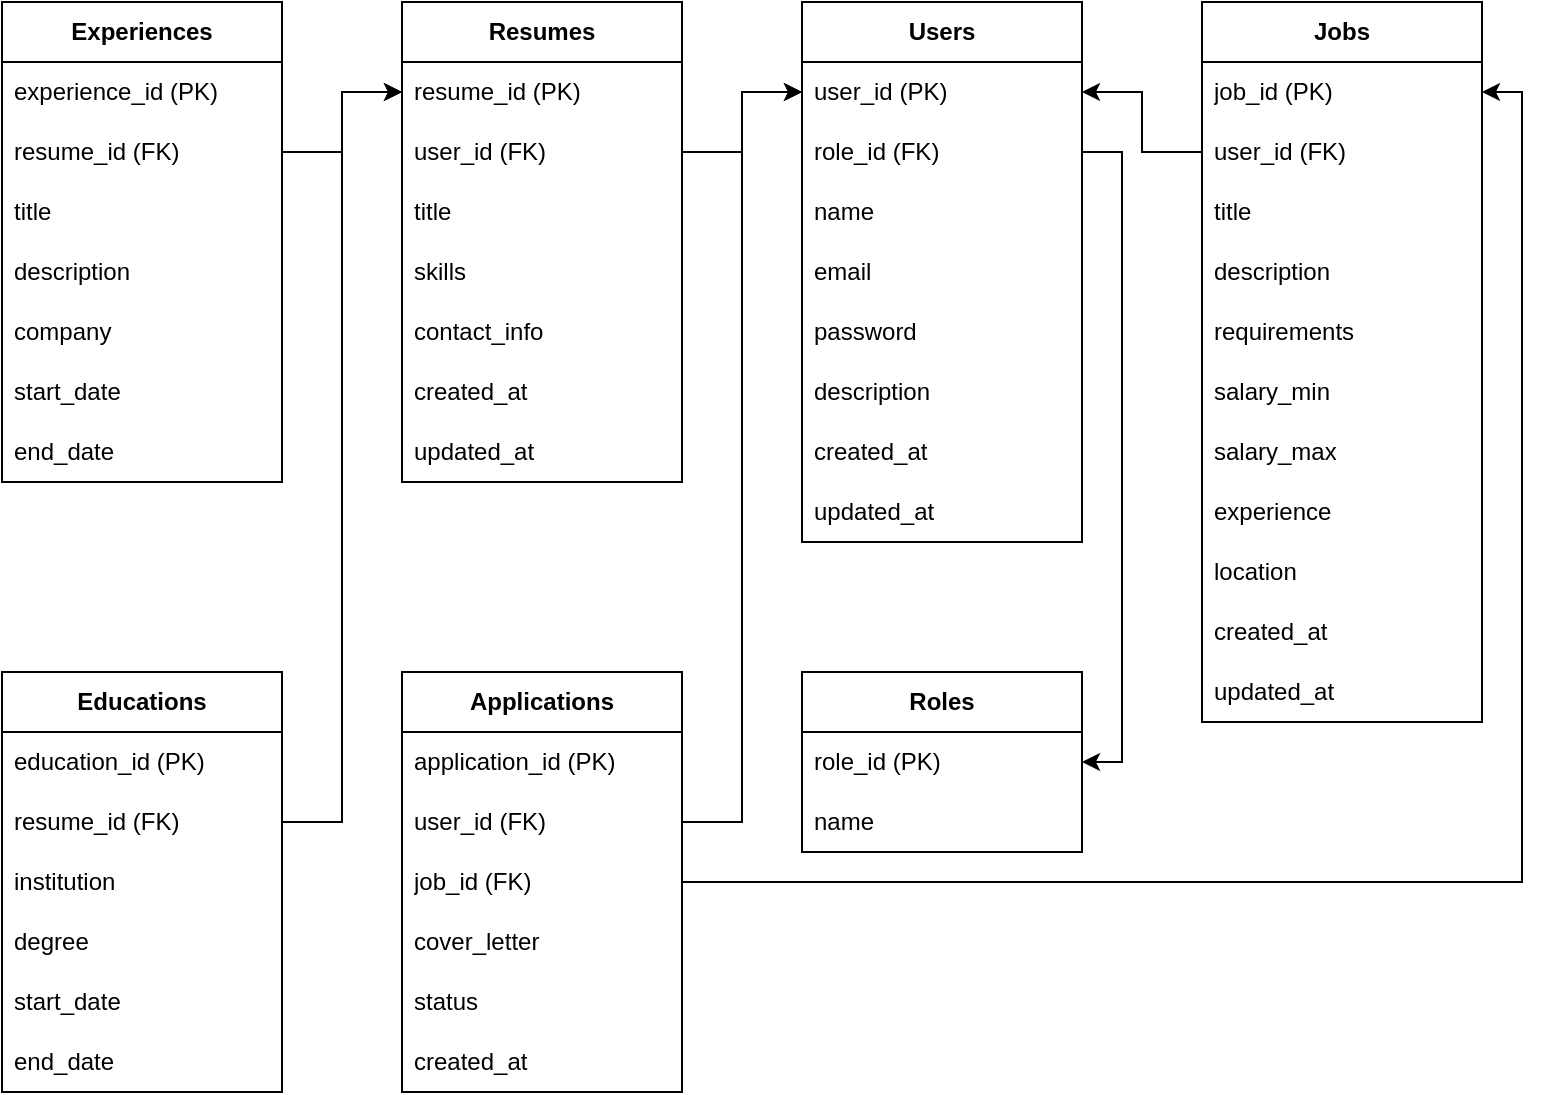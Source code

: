 <mxfile version="24.7.17">
  <diagram name="Страница — 1" id="dzDi15jsn41dHtScXzXj">
    <mxGraphModel dx="1105" dy="654" grid="1" gridSize="10" guides="1" tooltips="1" connect="1" arrows="1" fold="1" page="1" pageScale="1" pageWidth="827" pageHeight="1169" math="0" shadow="0">
      <root>
        <mxCell id="0" />
        <mxCell id="1" parent="0" />
        <mxCell id="V9c6vMBGjo8ikpqK3JI8-2" value="&lt;b&gt;Users&lt;/b&gt;" style="swimlane;fontStyle=0;childLayout=stackLayout;horizontal=1;startSize=30;horizontalStack=0;resizeParent=1;resizeParentMax=0;resizeLast=0;collapsible=1;marginBottom=0;whiteSpace=wrap;html=1;" parent="1" vertex="1">
          <mxGeometry x="440" y="190" width="140" height="270" as="geometry" />
        </mxCell>
        <mxCell id="V9c6vMBGjo8ikpqK3JI8-3" value="user_id (PK)" style="text;strokeColor=none;fillColor=none;align=left;verticalAlign=middle;spacingLeft=4;spacingRight=4;overflow=hidden;points=[[0,0.5],[1,0.5]];portConstraint=eastwest;rotatable=0;whiteSpace=wrap;html=1;" parent="V9c6vMBGjo8ikpqK3JI8-2" vertex="1">
          <mxGeometry y="30" width="140" height="30" as="geometry" />
        </mxCell>
        <mxCell id="V9c6vMBGjo8ikpqK3JI8-8" value="role_id (FK&lt;span style=&quot;background-color: initial;&quot;&gt;)&lt;/span&gt;" style="text;strokeColor=none;fillColor=none;align=left;verticalAlign=middle;spacingLeft=4;spacingRight=4;overflow=hidden;points=[[0,0.5],[1,0.5]];portConstraint=eastwest;rotatable=0;whiteSpace=wrap;html=1;" parent="V9c6vMBGjo8ikpqK3JI8-2" vertex="1">
          <mxGeometry y="60" width="140" height="30" as="geometry" />
        </mxCell>
        <mxCell id="V9c6vMBGjo8ikpqK3JI8-4" value="name" style="text;strokeColor=none;fillColor=none;align=left;verticalAlign=middle;spacingLeft=4;spacingRight=4;overflow=hidden;points=[[0,0.5],[1,0.5]];portConstraint=eastwest;rotatable=0;whiteSpace=wrap;html=1;" parent="V9c6vMBGjo8ikpqK3JI8-2" vertex="1">
          <mxGeometry y="90" width="140" height="30" as="geometry" />
        </mxCell>
        <mxCell id="V9c6vMBGjo8ikpqK3JI8-5" value="email" style="text;strokeColor=none;fillColor=none;align=left;verticalAlign=middle;spacingLeft=4;spacingRight=4;overflow=hidden;points=[[0,0.5],[1,0.5]];portConstraint=eastwest;rotatable=0;whiteSpace=wrap;html=1;" parent="V9c6vMBGjo8ikpqK3JI8-2" vertex="1">
          <mxGeometry y="120" width="140" height="30" as="geometry" />
        </mxCell>
        <mxCell id="V9c6vMBGjo8ikpqK3JI8-7" value="password" style="text;strokeColor=none;fillColor=none;align=left;verticalAlign=middle;spacingLeft=4;spacingRight=4;overflow=hidden;points=[[0,0.5],[1,0.5]];portConstraint=eastwest;rotatable=0;whiteSpace=wrap;html=1;" parent="V9c6vMBGjo8ikpqK3JI8-2" vertex="1">
          <mxGeometry y="150" width="140" height="30" as="geometry" />
        </mxCell>
        <mxCell id="V9c6vMBGjo8ikpqK3JI8-53" value="description" style="text;strokeColor=none;fillColor=none;align=left;verticalAlign=middle;spacingLeft=4;spacingRight=4;overflow=hidden;points=[[0,0.5],[1,0.5]];portConstraint=eastwest;rotatable=0;whiteSpace=wrap;html=1;" parent="V9c6vMBGjo8ikpqK3JI8-2" vertex="1">
          <mxGeometry y="180" width="140" height="30" as="geometry" />
        </mxCell>
        <mxCell id="V9c6vMBGjo8ikpqK3JI8-9" value="created_at" style="text;strokeColor=none;fillColor=none;align=left;verticalAlign=middle;spacingLeft=4;spacingRight=4;overflow=hidden;points=[[0,0.5],[1,0.5]];portConstraint=eastwest;rotatable=0;whiteSpace=wrap;html=1;" parent="V9c6vMBGjo8ikpqK3JI8-2" vertex="1">
          <mxGeometry y="210" width="140" height="30" as="geometry" />
        </mxCell>
        <mxCell id="V9c6vMBGjo8ikpqK3JI8-10" value="updated&lt;span style=&quot;background-color: initial;&quot;&gt;_at&lt;/span&gt;" style="text;strokeColor=none;fillColor=none;align=left;verticalAlign=middle;spacingLeft=4;spacingRight=4;overflow=hidden;points=[[0,0.5],[1,0.5]];portConstraint=eastwest;rotatable=0;whiteSpace=wrap;html=1;" parent="V9c6vMBGjo8ikpqK3JI8-2" vertex="1">
          <mxGeometry y="240" width="140" height="30" as="geometry" />
        </mxCell>
        <mxCell id="V9c6vMBGjo8ikpqK3JI8-19" value="&lt;b&gt;Roles&lt;/b&gt;" style="swimlane;fontStyle=0;childLayout=stackLayout;horizontal=1;startSize=30;horizontalStack=0;resizeParent=1;resizeParentMax=0;resizeLast=0;collapsible=1;marginBottom=0;whiteSpace=wrap;html=1;" parent="1" vertex="1">
          <mxGeometry x="440" y="525" width="140" height="90" as="geometry" />
        </mxCell>
        <mxCell id="V9c6vMBGjo8ikpqK3JI8-20" value="role_id (PK)" style="text;strokeColor=none;fillColor=none;align=left;verticalAlign=middle;spacingLeft=4;spacingRight=4;overflow=hidden;points=[[0,0.5],[1,0.5]];portConstraint=eastwest;rotatable=0;whiteSpace=wrap;html=1;" parent="V9c6vMBGjo8ikpqK3JI8-19" vertex="1">
          <mxGeometry y="30" width="140" height="30" as="geometry" />
        </mxCell>
        <mxCell id="V9c6vMBGjo8ikpqK3JI8-21" value="name" style="text;strokeColor=none;fillColor=none;align=left;verticalAlign=middle;spacingLeft=4;spacingRight=4;overflow=hidden;points=[[0,0.5],[1,0.5]];portConstraint=eastwest;rotatable=0;whiteSpace=wrap;html=1;" parent="V9c6vMBGjo8ikpqK3JI8-19" vertex="1">
          <mxGeometry y="60" width="140" height="30" as="geometry" />
        </mxCell>
        <mxCell id="V9c6vMBGjo8ikpqK3JI8-24" value="&lt;b&gt;Resumes&lt;/b&gt;" style="swimlane;fontStyle=0;childLayout=stackLayout;horizontal=1;startSize=30;horizontalStack=0;resizeParent=1;resizeParentMax=0;resizeLast=0;collapsible=1;marginBottom=0;whiteSpace=wrap;html=1;" parent="1" vertex="1">
          <mxGeometry x="240" y="190" width="140" height="240" as="geometry" />
        </mxCell>
        <mxCell id="V9c6vMBGjo8ikpqK3JI8-25" value="resume_id (PK)" style="text;strokeColor=none;fillColor=none;align=left;verticalAlign=middle;spacingLeft=4;spacingRight=4;overflow=hidden;points=[[0,0.5],[1,0.5]];portConstraint=eastwest;rotatable=0;whiteSpace=wrap;html=1;" parent="V9c6vMBGjo8ikpqK3JI8-24" vertex="1">
          <mxGeometry y="30" width="140" height="30" as="geometry" />
        </mxCell>
        <mxCell id="V9c6vMBGjo8ikpqK3JI8-26" value="user_id (FK)" style="text;strokeColor=none;fillColor=none;align=left;verticalAlign=middle;spacingLeft=4;spacingRight=4;overflow=hidden;points=[[0,0.5],[1,0.5]];portConstraint=eastwest;rotatable=0;whiteSpace=wrap;html=1;" parent="V9c6vMBGjo8ikpqK3JI8-24" vertex="1">
          <mxGeometry y="60" width="140" height="30" as="geometry" />
        </mxCell>
        <mxCell id="V9c6vMBGjo8ikpqK3JI8-27" value="title" style="text;strokeColor=none;fillColor=none;align=left;verticalAlign=middle;spacingLeft=4;spacingRight=4;overflow=hidden;points=[[0,0.5],[1,0.5]];portConstraint=eastwest;rotatable=0;whiteSpace=wrap;html=1;" parent="V9c6vMBGjo8ikpqK3JI8-24" vertex="1">
          <mxGeometry y="90" width="140" height="30" as="geometry" />
        </mxCell>
        <mxCell id="V9c6vMBGjo8ikpqK3JI8-28" value="skills" style="text;strokeColor=none;fillColor=none;align=left;verticalAlign=middle;spacingLeft=4;spacingRight=4;overflow=hidden;points=[[0,0.5],[1,0.5]];portConstraint=eastwest;rotatable=0;whiteSpace=wrap;html=1;" parent="V9c6vMBGjo8ikpqK3JI8-24" vertex="1">
          <mxGeometry y="120" width="140" height="30" as="geometry" />
        </mxCell>
        <mxCell id="V9c6vMBGjo8ikpqK3JI8-31" value="contact_info" style="text;strokeColor=none;fillColor=none;align=left;verticalAlign=middle;spacingLeft=4;spacingRight=4;overflow=hidden;points=[[0,0.5],[1,0.5]];portConstraint=eastwest;rotatable=0;whiteSpace=wrap;html=1;" parent="V9c6vMBGjo8ikpqK3JI8-24" vertex="1">
          <mxGeometry y="150" width="140" height="30" as="geometry" />
        </mxCell>
        <mxCell id="V9c6vMBGjo8ikpqK3JI8-32" value="created_at" style="text;strokeColor=none;fillColor=none;align=left;verticalAlign=middle;spacingLeft=4;spacingRight=4;overflow=hidden;points=[[0,0.5],[1,0.5]];portConstraint=eastwest;rotatable=0;whiteSpace=wrap;html=1;" parent="V9c6vMBGjo8ikpqK3JI8-24" vertex="1">
          <mxGeometry y="180" width="140" height="30" as="geometry" />
        </mxCell>
        <mxCell id="V9c6vMBGjo8ikpqK3JI8-33" value="updated_at" style="text;strokeColor=none;fillColor=none;align=left;verticalAlign=middle;spacingLeft=4;spacingRight=4;overflow=hidden;points=[[0,0.5],[1,0.5]];portConstraint=eastwest;rotatable=0;whiteSpace=wrap;html=1;" parent="V9c6vMBGjo8ikpqK3JI8-24" vertex="1">
          <mxGeometry y="210" width="140" height="30" as="geometry" />
        </mxCell>
        <mxCell id="V9c6vMBGjo8ikpqK3JI8-34" style="edgeStyle=orthogonalEdgeStyle;rounded=0;orthogonalLoop=1;jettySize=auto;html=1;entryX=0;entryY=0.5;entryDx=0;entryDy=0;" parent="1" source="V9c6vMBGjo8ikpqK3JI8-26" target="V9c6vMBGjo8ikpqK3JI8-3" edge="1">
          <mxGeometry relative="1" as="geometry" />
        </mxCell>
        <mxCell id="V9c6vMBGjo8ikpqK3JI8-35" value="&lt;b&gt;Jobs&lt;/b&gt;" style="swimlane;fontStyle=0;childLayout=stackLayout;horizontal=1;startSize=30;horizontalStack=0;resizeParent=1;resizeParentMax=0;resizeLast=0;collapsible=1;marginBottom=0;whiteSpace=wrap;html=1;" parent="1" vertex="1">
          <mxGeometry x="640" y="190" width="140" height="360" as="geometry" />
        </mxCell>
        <mxCell id="V9c6vMBGjo8ikpqK3JI8-36" value="job_id (PK)" style="text;strokeColor=none;fillColor=none;align=left;verticalAlign=middle;spacingLeft=4;spacingRight=4;overflow=hidden;points=[[0,0.5],[1,0.5]];portConstraint=eastwest;rotatable=0;whiteSpace=wrap;html=1;" parent="V9c6vMBGjo8ikpqK3JI8-35" vertex="1">
          <mxGeometry y="30" width="140" height="30" as="geometry" />
        </mxCell>
        <mxCell id="V9c6vMBGjo8ikpqK3JI8-37" value="user_id (FK)" style="text;strokeColor=none;fillColor=none;align=left;verticalAlign=middle;spacingLeft=4;spacingRight=4;overflow=hidden;points=[[0,0.5],[1,0.5]];portConstraint=eastwest;rotatable=0;whiteSpace=wrap;html=1;" parent="V9c6vMBGjo8ikpqK3JI8-35" vertex="1">
          <mxGeometry y="60" width="140" height="30" as="geometry" />
        </mxCell>
        <mxCell id="V9c6vMBGjo8ikpqK3JI8-38" value="title" style="text;strokeColor=none;fillColor=none;align=left;verticalAlign=middle;spacingLeft=4;spacingRight=4;overflow=hidden;points=[[0,0.5],[1,0.5]];portConstraint=eastwest;rotatable=0;whiteSpace=wrap;html=1;" parent="V9c6vMBGjo8ikpqK3JI8-35" vertex="1">
          <mxGeometry y="90" width="140" height="30" as="geometry" />
        </mxCell>
        <mxCell id="V9c6vMBGjo8ikpqK3JI8-39" value="description" style="text;strokeColor=none;fillColor=none;align=left;verticalAlign=middle;spacingLeft=4;spacingRight=4;overflow=hidden;points=[[0,0.5],[1,0.5]];portConstraint=eastwest;rotatable=0;whiteSpace=wrap;html=1;" parent="V9c6vMBGjo8ikpqK3JI8-35" vertex="1">
          <mxGeometry y="120" width="140" height="30" as="geometry" />
        </mxCell>
        <mxCell id="V9c6vMBGjo8ikpqK3JI8-40" value="requirements" style="text;strokeColor=none;fillColor=none;align=left;verticalAlign=middle;spacingLeft=4;spacingRight=4;overflow=hidden;points=[[0,0.5],[1,0.5]];portConstraint=eastwest;rotatable=0;whiteSpace=wrap;html=1;" parent="V9c6vMBGjo8ikpqK3JI8-35" vertex="1">
          <mxGeometry y="150" width="140" height="30" as="geometry" />
        </mxCell>
        <mxCell id="V9c6vMBGjo8ikpqK3JI8-41" value="salary_min" style="text;strokeColor=none;fillColor=none;align=left;verticalAlign=middle;spacingLeft=4;spacingRight=4;overflow=hidden;points=[[0,0.5],[1,0.5]];portConstraint=eastwest;rotatable=0;whiteSpace=wrap;html=1;" parent="V9c6vMBGjo8ikpqK3JI8-35" vertex="1">
          <mxGeometry y="180" width="140" height="30" as="geometry" />
        </mxCell>
        <mxCell id="V9c6vMBGjo8ikpqK3JI8-42" value="salary_max" style="text;strokeColor=none;fillColor=none;align=left;verticalAlign=middle;spacingLeft=4;spacingRight=4;overflow=hidden;points=[[0,0.5],[1,0.5]];portConstraint=eastwest;rotatable=0;whiteSpace=wrap;html=1;" parent="V9c6vMBGjo8ikpqK3JI8-35" vertex="1">
          <mxGeometry y="210" width="140" height="30" as="geometry" />
        </mxCell>
        <mxCell id="V9c6vMBGjo8ikpqK3JI8-43" value="experience" style="text;strokeColor=none;fillColor=none;align=left;verticalAlign=middle;spacingLeft=4;spacingRight=4;overflow=hidden;points=[[0,0.5],[1,0.5]];portConstraint=eastwest;rotatable=0;whiteSpace=wrap;html=1;" parent="V9c6vMBGjo8ikpqK3JI8-35" vertex="1">
          <mxGeometry y="240" width="140" height="30" as="geometry" />
        </mxCell>
        <mxCell id="V9c6vMBGjo8ikpqK3JI8-44" value="location" style="text;strokeColor=none;fillColor=none;align=left;verticalAlign=middle;spacingLeft=4;spacingRight=4;overflow=hidden;points=[[0,0.5],[1,0.5]];portConstraint=eastwest;rotatable=0;whiteSpace=wrap;html=1;" parent="V9c6vMBGjo8ikpqK3JI8-35" vertex="1">
          <mxGeometry y="270" width="140" height="30" as="geometry" />
        </mxCell>
        <mxCell id="V9c6vMBGjo8ikpqK3JI8-47" value="created_at" style="text;strokeColor=none;fillColor=none;align=left;verticalAlign=middle;spacingLeft=4;spacingRight=4;overflow=hidden;points=[[0,0.5],[1,0.5]];portConstraint=eastwest;rotatable=0;whiteSpace=wrap;html=1;" parent="V9c6vMBGjo8ikpqK3JI8-35" vertex="1">
          <mxGeometry y="300" width="140" height="30" as="geometry" />
        </mxCell>
        <mxCell id="V9c6vMBGjo8ikpqK3JI8-48" value="updated_at" style="text;strokeColor=none;fillColor=none;align=left;verticalAlign=middle;spacingLeft=4;spacingRight=4;overflow=hidden;points=[[0,0.5],[1,0.5]];portConstraint=eastwest;rotatable=0;whiteSpace=wrap;html=1;" parent="V9c6vMBGjo8ikpqK3JI8-35" vertex="1">
          <mxGeometry y="330" width="140" height="30" as="geometry" />
        </mxCell>
        <mxCell id="V9c6vMBGjo8ikpqK3JI8-45" style="edgeStyle=orthogonalEdgeStyle;rounded=0;orthogonalLoop=1;jettySize=auto;html=1;entryX=1;entryY=0.5;entryDx=0;entryDy=0;" parent="1" source="V9c6vMBGjo8ikpqK3JI8-37" target="V9c6vMBGjo8ikpqK3JI8-3" edge="1">
          <mxGeometry relative="1" as="geometry" />
        </mxCell>
        <mxCell id="V9c6vMBGjo8ikpqK3JI8-46" style="edgeStyle=orthogonalEdgeStyle;rounded=0;orthogonalLoop=1;jettySize=auto;html=1;exitX=1;exitY=0.5;exitDx=0;exitDy=0;entryX=1;entryY=0.5;entryDx=0;entryDy=0;" parent="1" source="V9c6vMBGjo8ikpqK3JI8-8" target="V9c6vMBGjo8ikpqK3JI8-20" edge="1">
          <mxGeometry relative="1" as="geometry" />
        </mxCell>
        <mxCell id="V9c6vMBGjo8ikpqK3JI8-49" value="&lt;strong data-end=&quot;744&quot; data-start=&quot;728&quot;&gt;Applications&lt;/strong&gt;" style="swimlane;fontStyle=0;childLayout=stackLayout;horizontal=1;startSize=30;horizontalStack=0;resizeParent=1;resizeParentMax=0;resizeLast=0;collapsible=1;marginBottom=0;whiteSpace=wrap;html=1;" parent="1" vertex="1">
          <mxGeometry x="240" y="525" width="140" height="210" as="geometry" />
        </mxCell>
        <mxCell id="V9c6vMBGjo8ikpqK3JI8-50" value="application_id (PK)" style="text;strokeColor=none;fillColor=none;align=left;verticalAlign=middle;spacingLeft=4;spacingRight=4;overflow=hidden;points=[[0,0.5],[1,0.5]];portConstraint=eastwest;rotatable=0;whiteSpace=wrap;html=1;" parent="V9c6vMBGjo8ikpqK3JI8-49" vertex="1">
          <mxGeometry y="30" width="140" height="30" as="geometry" />
        </mxCell>
        <mxCell id="V9c6vMBGjo8ikpqK3JI8-51" value="user_id (FK)" style="text;strokeColor=none;fillColor=none;align=left;verticalAlign=middle;spacingLeft=4;spacingRight=4;overflow=hidden;points=[[0,0.5],[1,0.5]];portConstraint=eastwest;rotatable=0;whiteSpace=wrap;html=1;" parent="V9c6vMBGjo8ikpqK3JI8-49" vertex="1">
          <mxGeometry y="60" width="140" height="30" as="geometry" />
        </mxCell>
        <mxCell id="V9c6vMBGjo8ikpqK3JI8-52" value="job_id (FK)" style="text;strokeColor=none;fillColor=none;align=left;verticalAlign=middle;spacingLeft=4;spacingRight=4;overflow=hidden;points=[[0,0.5],[1,0.5]];portConstraint=eastwest;rotatable=0;whiteSpace=wrap;html=1;" parent="V9c6vMBGjo8ikpqK3JI8-49" vertex="1">
          <mxGeometry y="90" width="140" height="30" as="geometry" />
        </mxCell>
        <mxCell id="wN65hpu6wKad7z9OX5Mh-1" value="cover_letter" style="text;strokeColor=none;fillColor=none;align=left;verticalAlign=middle;spacingLeft=4;spacingRight=4;overflow=hidden;points=[[0,0.5],[1,0.5]];portConstraint=eastwest;rotatable=0;whiteSpace=wrap;html=1;" parent="V9c6vMBGjo8ikpqK3JI8-49" vertex="1">
          <mxGeometry y="120" width="140" height="30" as="geometry" />
        </mxCell>
        <mxCell id="V9c6vMBGjo8ikpqK3JI8-54" value="status" style="text;strokeColor=none;fillColor=none;align=left;verticalAlign=middle;spacingLeft=4;spacingRight=4;overflow=hidden;points=[[0,0.5],[1,0.5]];portConstraint=eastwest;rotatable=0;whiteSpace=wrap;html=1;" parent="V9c6vMBGjo8ikpqK3JI8-49" vertex="1">
          <mxGeometry y="150" width="140" height="30" as="geometry" />
        </mxCell>
        <mxCell id="V9c6vMBGjo8ikpqK3JI8-55" value="created_at" style="text;strokeColor=none;fillColor=none;align=left;verticalAlign=middle;spacingLeft=4;spacingRight=4;overflow=hidden;points=[[0,0.5],[1,0.5]];portConstraint=eastwest;rotatable=0;whiteSpace=wrap;html=1;" parent="V9c6vMBGjo8ikpqK3JI8-49" vertex="1">
          <mxGeometry y="180" width="140" height="30" as="geometry" />
        </mxCell>
        <mxCell id="V9c6vMBGjo8ikpqK3JI8-56" style="edgeStyle=orthogonalEdgeStyle;rounded=0;orthogonalLoop=1;jettySize=auto;html=1;entryX=1;entryY=0.5;entryDx=0;entryDy=0;" parent="1" source="V9c6vMBGjo8ikpqK3JI8-52" target="V9c6vMBGjo8ikpqK3JI8-36" edge="1">
          <mxGeometry relative="1" as="geometry" />
        </mxCell>
        <mxCell id="V9c6vMBGjo8ikpqK3JI8-57" style="edgeStyle=orthogonalEdgeStyle;rounded=0;orthogonalLoop=1;jettySize=auto;html=1;exitX=1;exitY=0.5;exitDx=0;exitDy=0;entryX=0;entryY=0.5;entryDx=0;entryDy=0;" parent="1" source="V9c6vMBGjo8ikpqK3JI8-51" target="V9c6vMBGjo8ikpqK3JI8-3" edge="1">
          <mxGeometry relative="1" as="geometry" />
        </mxCell>
        <mxCell id="KHY8wcVLkB9QVCFe7oHX-1" value="&lt;b&gt;Experiences&lt;/b&gt;" style="swimlane;fontStyle=0;childLayout=stackLayout;horizontal=1;startSize=30;horizontalStack=0;resizeParent=1;resizeParentMax=0;resizeLast=0;collapsible=1;marginBottom=0;whiteSpace=wrap;html=1;" vertex="1" parent="1">
          <mxGeometry x="40" y="190" width="140" height="240" as="geometry" />
        </mxCell>
        <mxCell id="KHY8wcVLkB9QVCFe7oHX-2" value="experience_id (PK)" style="text;strokeColor=none;fillColor=none;align=left;verticalAlign=middle;spacingLeft=4;spacingRight=4;overflow=hidden;points=[[0,0.5],[1,0.5]];portConstraint=eastwest;rotatable=0;whiteSpace=wrap;html=1;" vertex="1" parent="KHY8wcVLkB9QVCFe7oHX-1">
          <mxGeometry y="30" width="140" height="30" as="geometry" />
        </mxCell>
        <mxCell id="KHY8wcVLkB9QVCFe7oHX-31" value="resume_id (FK)" style="text;strokeColor=none;fillColor=none;align=left;verticalAlign=middle;spacingLeft=4;spacingRight=4;overflow=hidden;points=[[0,0.5],[1,0.5]];portConstraint=eastwest;rotatable=0;whiteSpace=wrap;html=1;" vertex="1" parent="KHY8wcVLkB9QVCFe7oHX-1">
          <mxGeometry y="60" width="140" height="30" as="geometry" />
        </mxCell>
        <mxCell id="KHY8wcVLkB9QVCFe7oHX-4" value="title" style="text;strokeColor=none;fillColor=none;align=left;verticalAlign=middle;spacingLeft=4;spacingRight=4;overflow=hidden;points=[[0,0.5],[1,0.5]];portConstraint=eastwest;rotatable=0;whiteSpace=wrap;html=1;" vertex="1" parent="KHY8wcVLkB9QVCFe7oHX-1">
          <mxGeometry y="90" width="140" height="30" as="geometry" />
        </mxCell>
        <mxCell id="KHY8wcVLkB9QVCFe7oHX-5" value="description" style="text;strokeColor=none;fillColor=none;align=left;verticalAlign=middle;spacingLeft=4;spacingRight=4;overflow=hidden;points=[[0,0.5],[1,0.5]];portConstraint=eastwest;rotatable=0;whiteSpace=wrap;html=1;" vertex="1" parent="KHY8wcVLkB9QVCFe7oHX-1">
          <mxGeometry y="120" width="140" height="30" as="geometry" />
        </mxCell>
        <mxCell id="KHY8wcVLkB9QVCFe7oHX-6" value="company" style="text;strokeColor=none;fillColor=none;align=left;verticalAlign=middle;spacingLeft=4;spacingRight=4;overflow=hidden;points=[[0,0.5],[1,0.5]];portConstraint=eastwest;rotatable=0;whiteSpace=wrap;html=1;" vertex="1" parent="KHY8wcVLkB9QVCFe7oHX-1">
          <mxGeometry y="150" width="140" height="30" as="geometry" />
        </mxCell>
        <mxCell id="KHY8wcVLkB9QVCFe7oHX-7" value="start_date" style="text;strokeColor=none;fillColor=none;align=left;verticalAlign=middle;spacingLeft=4;spacingRight=4;overflow=hidden;points=[[0,0.5],[1,0.5]];portConstraint=eastwest;rotatable=0;whiteSpace=wrap;html=1;" vertex="1" parent="KHY8wcVLkB9QVCFe7oHX-1">
          <mxGeometry y="180" width="140" height="30" as="geometry" />
        </mxCell>
        <mxCell id="KHY8wcVLkB9QVCFe7oHX-8" value="end_date" style="text;strokeColor=none;fillColor=none;align=left;verticalAlign=middle;spacingLeft=4;spacingRight=4;overflow=hidden;points=[[0,0.5],[1,0.5]];portConstraint=eastwest;rotatable=0;whiteSpace=wrap;html=1;" vertex="1" parent="KHY8wcVLkB9QVCFe7oHX-1">
          <mxGeometry y="210" width="140" height="30" as="geometry" />
        </mxCell>
        <mxCell id="KHY8wcVLkB9QVCFe7oHX-16" value="&lt;b&gt;Educations&lt;/b&gt;" style="swimlane;fontStyle=0;childLayout=stackLayout;horizontal=1;startSize=30;horizontalStack=0;resizeParent=1;resizeParentMax=0;resizeLast=0;collapsible=1;marginBottom=0;whiteSpace=wrap;html=1;" vertex="1" parent="1">
          <mxGeometry x="40" y="525" width="140" height="210" as="geometry" />
        </mxCell>
        <mxCell id="KHY8wcVLkB9QVCFe7oHX-17" value="education_id&amp;nbsp;(PK)" style="text;strokeColor=none;fillColor=none;align=left;verticalAlign=middle;spacingLeft=4;spacingRight=4;overflow=hidden;points=[[0,0.5],[1,0.5]];portConstraint=eastwest;rotatable=0;whiteSpace=wrap;html=1;" vertex="1" parent="KHY8wcVLkB9QVCFe7oHX-16">
          <mxGeometry y="30" width="140" height="30" as="geometry" />
        </mxCell>
        <mxCell id="KHY8wcVLkB9QVCFe7oHX-18" value="resume_id (FK)" style="text;strokeColor=none;fillColor=none;align=left;verticalAlign=middle;spacingLeft=4;spacingRight=4;overflow=hidden;points=[[0,0.5],[1,0.5]];portConstraint=eastwest;rotatable=0;whiteSpace=wrap;html=1;" vertex="1" parent="KHY8wcVLkB9QVCFe7oHX-16">
          <mxGeometry y="60" width="140" height="30" as="geometry" />
        </mxCell>
        <mxCell id="KHY8wcVLkB9QVCFe7oHX-19" value="institution" style="text;strokeColor=none;fillColor=none;align=left;verticalAlign=middle;spacingLeft=4;spacingRight=4;overflow=hidden;points=[[0,0.5],[1,0.5]];portConstraint=eastwest;rotatable=0;whiteSpace=wrap;html=1;" vertex="1" parent="KHY8wcVLkB9QVCFe7oHX-16">
          <mxGeometry y="90" width="140" height="30" as="geometry" />
        </mxCell>
        <mxCell id="KHY8wcVLkB9QVCFe7oHX-20" value="degree" style="text;strokeColor=none;fillColor=none;align=left;verticalAlign=middle;spacingLeft=4;spacingRight=4;overflow=hidden;points=[[0,0.5],[1,0.5]];portConstraint=eastwest;rotatable=0;whiteSpace=wrap;html=1;" vertex="1" parent="KHY8wcVLkB9QVCFe7oHX-16">
          <mxGeometry y="120" width="140" height="30" as="geometry" />
        </mxCell>
        <mxCell id="KHY8wcVLkB9QVCFe7oHX-22" value="start_date" style="text;strokeColor=none;fillColor=none;align=left;verticalAlign=middle;spacingLeft=4;spacingRight=4;overflow=hidden;points=[[0,0.5],[1,0.5]];portConstraint=eastwest;rotatable=0;whiteSpace=wrap;html=1;" vertex="1" parent="KHY8wcVLkB9QVCFe7oHX-16">
          <mxGeometry y="150" width="140" height="30" as="geometry" />
        </mxCell>
        <mxCell id="KHY8wcVLkB9QVCFe7oHX-23" value="end_date" style="text;strokeColor=none;fillColor=none;align=left;verticalAlign=middle;spacingLeft=4;spacingRight=4;overflow=hidden;points=[[0,0.5],[1,0.5]];portConstraint=eastwest;rotatable=0;whiteSpace=wrap;html=1;" vertex="1" parent="KHY8wcVLkB9QVCFe7oHX-16">
          <mxGeometry y="180" width="140" height="30" as="geometry" />
        </mxCell>
        <mxCell id="KHY8wcVLkB9QVCFe7oHX-32" style="edgeStyle=orthogonalEdgeStyle;rounded=0;orthogonalLoop=1;jettySize=auto;html=1;entryX=0;entryY=0.5;entryDx=0;entryDy=0;" edge="1" parent="1" source="KHY8wcVLkB9QVCFe7oHX-31" target="V9c6vMBGjo8ikpqK3JI8-25">
          <mxGeometry relative="1" as="geometry" />
        </mxCell>
        <mxCell id="KHY8wcVLkB9QVCFe7oHX-33" style="edgeStyle=orthogonalEdgeStyle;rounded=0;orthogonalLoop=1;jettySize=auto;html=1;entryX=0;entryY=0.5;entryDx=0;entryDy=0;" edge="1" parent="1" source="KHY8wcVLkB9QVCFe7oHX-18" target="V9c6vMBGjo8ikpqK3JI8-25">
          <mxGeometry relative="1" as="geometry" />
        </mxCell>
      </root>
    </mxGraphModel>
  </diagram>
</mxfile>
